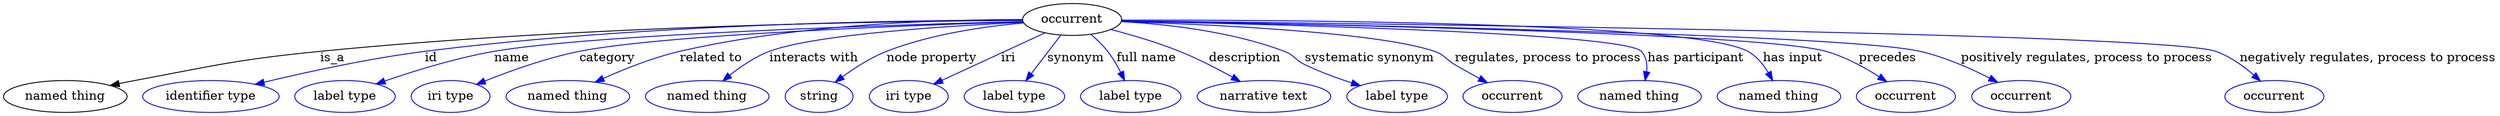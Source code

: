 digraph {
	graph [bb="0,0,2243.3,122"];
	node [label="\N"];
	occurrent	 [height=0.5,
		label=occurrent,
		pos="976.07,104",
		width=1.2082];
	"named thing"	 [height=0.5,
		pos="54.069,18",
		width=1.5019];
	occurrent -> "named thing"	 [label=is_a,
		lp="310.35,61",
		pos="e,94.542,30.033 932.32,103.53 824.34,101.96 536.67,95.339 298.52,68 217.6,58.711 197.47,54.159 118.07,36 113.65,34.988 109.07,33.863 \
104.5,32.683"];
	id	 [color=blue,
		height=0.5,
		label="identifier type",
		pos="186.07,18",
		width=1.652];
	occurrent -> id	 [color=blue,
		label=id,
		lp="399.51,61",
		pos="e,228.46,30.687 932.44,102.24 815.58,97.367 497.28,83.084 393.18,68 339.63,60.241 279.66,45.025 238.09,33.407",
		style=solid];
	name	 [color=blue,
		height=0.5,
		label="label type",
		pos="308.07,18",
		width=1.2425];
	occurrent -> name	 [color=blue,
		label=name,
		lp="473.23,61",
		pos="e,339.27,31.007 932.56,102.39 824.9,98.195 548.22,85.95 457.75,68 419.97,60.503 378.53,46.158 348.86,34.749",
		style=solid];
	category	 [color=blue,
		height=0.5,
		label="iri type",
		pos="406.07,18",
		width=0.9834];
	occurrent -> category	 [color=blue,
		label=category,
		lp="560.17,61",
		pos="e,431.71,30.498 932.84,101.98 837.29,97.27 610.72,84.679 535.88,68 502.64,60.594 466.64,46.18 441,34.723",
		style=solid];
	"related to"	 [color=blue,
		height=0.5,
		label="named thing",
		pos="513.07,18",
		width=1.5019];
	occurrent -> "related to"	 [color=blue,
		label="related to",
		lp="653.31,61",
		pos="e,541.56,33.542 933.02,101.25 852.79,95.841 683.42,83.041 626.6,68 600.3,61.039 572.32,48.776 550.71,38.136",
		style=solid];
	"interacts with"	 [color=blue,
		height=0.5,
		label="named thing",
		pos="639.07,18",
		width=1.5019];
	occurrent -> "interacts with"	 [color=blue,
		label="interacts with",
		lp="744.97,61",
		pos="e,656.89,35.259 933.07,100.9 867.64,95.747 746.42,84.332 706.26,68 691.16,61.859 676.39,51.506 664.57,41.808",
		style=solid];
	"node property"	 [color=blue,
		height=0.5,
		label=string,
		pos="741.07,18",
		width=0.8403];
	occurrent -> "node property"	 [color=blue,
		label="node property",
		lp="849.14,61",
		pos="e,757.65,33.114 933.6,99.71 899.1,95.084 849.8,85.839 809.93,68 794.04,60.891 778.19,49.736 765.71,39.764",
		style=solid];
	iri	 [color=blue,
		height=0.5,
		label="iri type",
		pos="825.07,18",
		width=0.9834];
	occurrent -> iri	 [color=blue,
		label=iri,
		lp="916.29,61",
		pos="e,848.82,31.525 950.45,89.411 924.9,74.859 885.55,52.448 857.76,36.619",
		style=solid];
	synonym	 [color=blue,
		height=0.5,
		label="label type",
		pos="923.07,18",
		width=1.2425];
	occurrent -> synonym	 [color=blue,
		label=synonym,
		lp="978.74,61",
		pos="e,933.86,35.502 965.09,86.181 957.65,74.109 947.69,57.948 939.33,44.39",
		style=solid];
	"full name"	 [color=blue,
		height=0.5,
		label="label type",
		pos="1030.1,18",
		width=1.2425];
	occurrent -> "full name"	 [color=blue,
		label="full name",
		lp="1042.7,61",
		pos="e,1023.6,36.278 992.86,87.308 998.15,81.508 1003.7,74.756 1008.1,68 1012.5,61.119 1016.4,53.201 1019.7,45.726",
		style=solid];
	description	 [color=blue,
		height=0.5,
		label="narrative text",
		pos="1150.1,18",
		width=1.5834];
	occurrent -> description	 [color=blue,
		label=description,
		lp="1129.2,61",
		pos="e,1127.3,34.709 1011,93.133 1029.8,86.76 1053.2,78.001 1073.1,68 1088.7,60.133 1105.1,49.804 1118.8,40.577",
		style=solid];
	"systematic synonym"	 [color=blue,
		height=0.5,
		label="label type",
		pos="1270.1,18",
		width=1.2425];
	occurrent -> "systematic synonym"	 [color=blue,
		label="systematic synonym",
		lp="1251,61",
		pos="e,1240.9,31.809 1017.9,99.062 1056.5,93.789 1115.1,83.957 1164.1,68 1165,67.702 1201.9,50.281 1231.9,36.087",
		style=solid];
	"regulates, process to process"	 [color=blue,
		height=0.5,
		label=occurrent,
		pos="1376.1,18",
		width=1.2082];
	occurrent -> "regulates, process to process"	 [color=blue,
		label="regulates, process to process",
		lp="1408.8,61",
		pos="e,1355.5,33.979 1019.4,102.1 1097.1,98.234 1256.5,88.074 1308.1,68 1312.6,66.236 1330.7,52.838 1347.1,40.357",
		style=solid];
	"has participant"	 [color=blue,
		height=0.5,
		label="named thing",
		pos="1492.1,18",
		width=1.5019];
	occurrent -> "has participant"	 [color=blue,
		label="has participant",
		lp="1538.1,61",
		pos="e,1496.7,36.036 1019.6,102.52 1140.7,98.185 1473.8,84.791 1490.1,68 1495.6,62.278 1497.5,54.232 1497.5,46.264",
		style=solid];
	"has input"	 [color=blue,
		height=0.5,
		label="named thing",
		pos="1618.1,18",
		width=1.5019];
	occurrent -> "has input"	 [color=blue,
		label="has input",
		lp="1623.5,61",
		pos="e,1610.5,36.025 1019.8,103.59 1150.9,102.06 1534.3,95.265 1583.1,68 1592.5,62.727 1600,53.718 1605.6,44.788",
		style=solid];
	precedes	 [color=blue,
		height=0.5,
		label=occurrent,
		pos="1734.1,18",
		width=1.2082];
	occurrent -> precedes	 [color=blue,
		label=precedes,
		lp="1708.6,61",
		pos="e,1714.2,34.258 1019.9,102.93 1160.3,99.323 1593,86.794 1653.1,68 1672.1,62.063 1691.1,50.654 1705.9,40.232",
		style=solid];
	"positively regulates, process to process"	 [color=blue,
		height=0.5,
		label=occurrent,
		pos="1839.1,18",
		width=1.2082];
	occurrent -> "positively regulates, process to process"	 [color=blue,
		label="positively regulates, process to process",
		lp="1884.1,61",
		pos="e,1815,33.31 1019.6,102.97 1170.8,99.261 1667.7,85.827 1737.1,68 1761.5,61.729 1786.9,49.263 1806.3,38.348",
		style=solid];
	"negatively regulates, process to process"	 [color=blue,
		height=0.5,
		label=occurrent,
		pos="2063.1,18",
		width=1.2082];
	occurrent -> "negatively regulates, process to process"	 [color=blue,
		label="negatively regulates, process to process",
		lp="2132.7,61",
		pos="e,2046.9,34.845 1019.6,103.2 1208.7,99.623 1950.4,84.59 1997.1,68 2012.7,62.441 2027.6,51.737 2039.3,41.655",
		style=solid];
}
